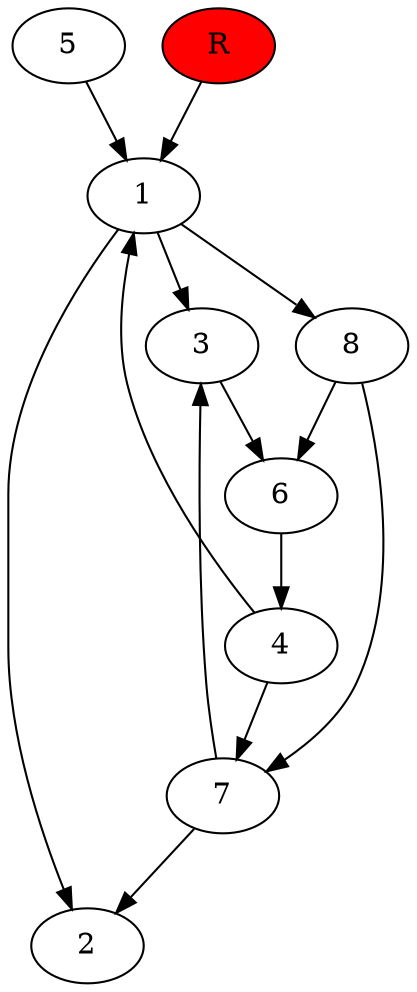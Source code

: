 digraph prb78288 {
	1
	2
	3
	4
	5
	6
	7
	8
	R [fillcolor="#ff0000" style=filled]
	1 -> 2
	1 -> 3
	1 -> 8
	3 -> 6
	4 -> 1
	4 -> 7
	5 -> 1
	6 -> 4
	7 -> 2
	7 -> 3
	8 -> 6
	8 -> 7
	R -> 1
}
